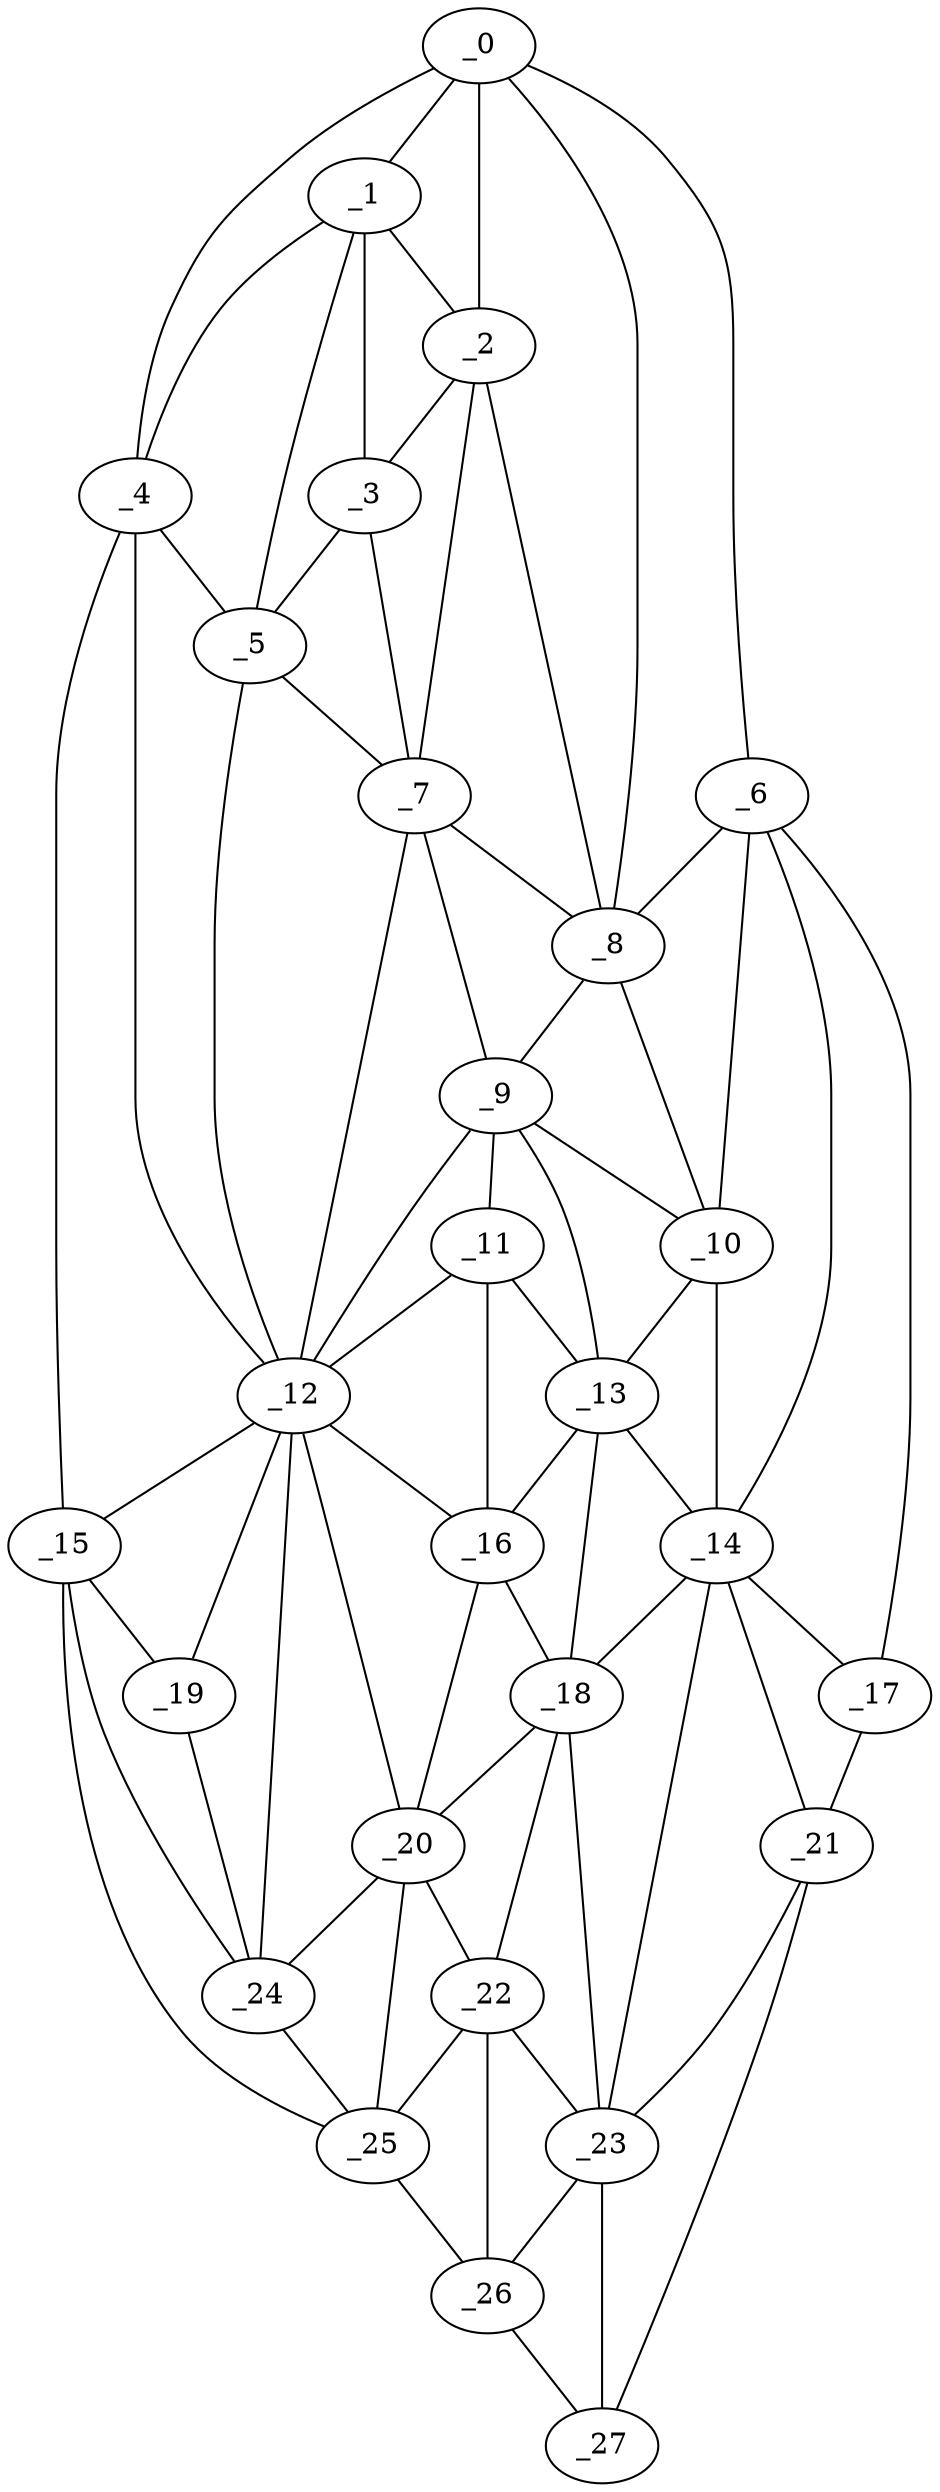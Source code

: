 graph "obj30__195.gxl" {
	_0	 [x=34,
		y=97];
	_1	 [x=38,
		y=70];
	_0 -- _1	 [valence=1];
	_2	 [x=39,
		y=81];
	_0 -- _2	 [valence=1];
	_4	 [x=47,
		y=7];
	_0 -- _4	 [valence=1];
	_6	 [x=49,
		y=104];
	_0 -- _6	 [valence=1];
	_8	 [x=53,
		y=87];
	_0 -- _8	 [valence=1];
	_1 -- _2	 [valence=2];
	_3	 [x=41,
		y=71];
	_1 -- _3	 [valence=2];
	_1 -- _4	 [valence=2];
	_5	 [x=47,
		y=69];
	_1 -- _5	 [valence=2];
	_2 -- _3	 [valence=2];
	_7	 [x=53,
		y=74];
	_2 -- _7	 [valence=2];
	_2 -- _8	 [valence=2];
	_3 -- _5	 [valence=2];
	_3 -- _7	 [valence=2];
	_4 -- _5	 [valence=2];
	_12	 [x=76,
		y=60];
	_4 -- _12	 [valence=2];
	_15	 [x=79,
		y=8];
	_4 -- _15	 [valence=1];
	_5 -- _7	 [valence=2];
	_5 -- _12	 [valence=1];
	_6 -- _8	 [valence=2];
	_10	 [x=70,
		y=91];
	_6 -- _10	 [valence=2];
	_14	 [x=77,
		y=99];
	_6 -- _14	 [valence=2];
	_17	 [x=82,
		y=113];
	_6 -- _17	 [valence=1];
	_7 -- _8	 [valence=1];
	_9	 [x=63,
		y=78];
	_7 -- _9	 [valence=1];
	_7 -- _12	 [valence=2];
	_8 -- _9	 [valence=2];
	_8 -- _10	 [valence=2];
	_9 -- _10	 [valence=2];
	_11	 [x=74,
		y=76];
	_9 -- _11	 [valence=2];
	_9 -- _12	 [valence=1];
	_13	 [x=76,
		y=82];
	_9 -- _13	 [valence=2];
	_10 -- _13	 [valence=2];
	_10 -- _14	 [valence=1];
	_11 -- _12	 [valence=2];
	_11 -- _13	 [valence=2];
	_16	 [x=79,
		y=78];
	_11 -- _16	 [valence=2];
	_12 -- _15	 [valence=2];
	_12 -- _16	 [valence=1];
	_19	 [x=89,
		y=48];
	_12 -- _19	 [valence=2];
	_20	 [x=92,
		y=72];
	_12 -- _20	 [valence=1];
	_24	 [x=97,
		y=58];
	_12 -- _24	 [valence=2];
	_13 -- _14	 [valence=2];
	_13 -- _16	 [valence=2];
	_18	 [x=88,
		y=80];
	_13 -- _18	 [valence=2];
	_14 -- _17	 [valence=1];
	_14 -- _18	 [valence=1];
	_21	 [x=93,
		y=102];
	_14 -- _21	 [valence=2];
	_23	 [x=96,
		y=86];
	_14 -- _23	 [valence=2];
	_15 -- _19	 [valence=1];
	_15 -- _24	 [valence=2];
	_25	 [x=102,
		y=71];
	_15 -- _25	 [valence=1];
	_16 -- _18	 [valence=2];
	_16 -- _20	 [valence=2];
	_17 -- _21	 [valence=1];
	_18 -- _20	 [valence=1];
	_22	 [x=94,
		y=78];
	_18 -- _22	 [valence=2];
	_18 -- _23	 [valence=2];
	_19 -- _24	 [valence=2];
	_20 -- _22	 [valence=2];
	_20 -- _24	 [valence=2];
	_20 -- _25	 [valence=2];
	_21 -- _23	 [valence=1];
	_27	 [x=104,
		y=91];
	_21 -- _27	 [valence=1];
	_22 -- _23	 [valence=1];
	_22 -- _25	 [valence=2];
	_26	 [x=103,
		y=79];
	_22 -- _26	 [valence=2];
	_23 -- _26	 [valence=2];
	_23 -- _27	 [valence=2];
	_24 -- _25	 [valence=1];
	_25 -- _26	 [valence=1];
	_26 -- _27	 [valence=1];
}

